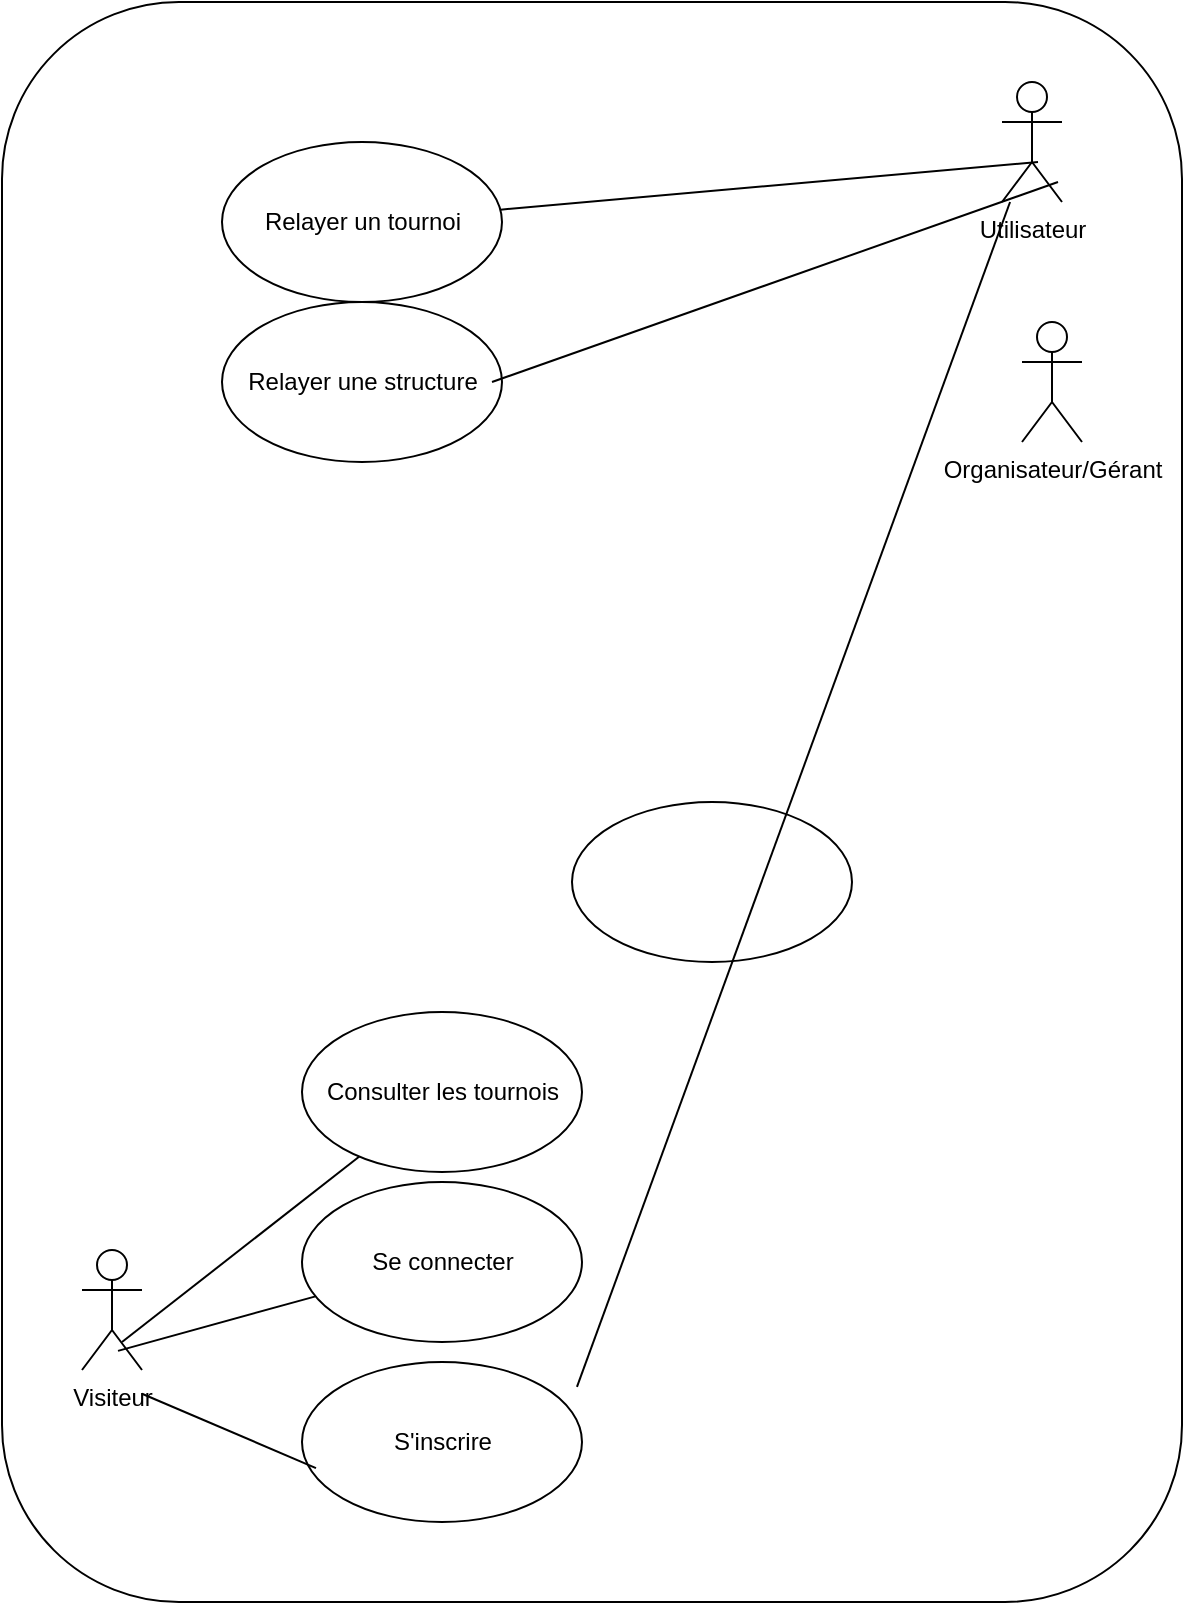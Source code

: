 <mxfile version="19.0.3" type="github"><diagram id="uTrJVzP9HY4CBqyOWLeM" name="Page-1"><mxGraphModel dx="1085" dy="585" grid="1" gridSize="10" guides="1" tooltips="1" connect="1" arrows="1" fold="1" page="1" pageScale="1" pageWidth="827" pageHeight="1169" math="0" shadow="0"><root><mxCell id="0"/><mxCell id="1" parent="0"/><mxCell id="85SZAHLezXo45Uf8RqAP-5" value="" style="rounded=1;whiteSpace=wrap;html=1;" vertex="1" parent="1"><mxGeometry x="470" y="80" width="590" height="800" as="geometry"/></mxCell><mxCell id="85SZAHLezXo45Uf8RqAP-1" value="Visiteur" style="shape=umlActor;verticalLabelPosition=bottom;verticalAlign=top;html=1;outlineConnect=0;" vertex="1" parent="1"><mxGeometry x="510" y="704" width="30" height="60" as="geometry"/></mxCell><mxCell id="85SZAHLezXo45Uf8RqAP-3" value="" style="endArrow=none;html=1;rounded=0;" edge="1" parent="1" target="85SZAHLezXo45Uf8RqAP-4"><mxGeometry width="50" height="50" relative="1" as="geometry"><mxPoint x="530" y="750" as="sourcePoint"/><mxPoint x="650" y="683.245" as="targetPoint"/></mxGeometry></mxCell><mxCell id="85SZAHLezXo45Uf8RqAP-4" value="" style="ellipse;whiteSpace=wrap;html=1;" vertex="1" parent="1"><mxGeometry x="620" y="585" width="140" height="80" as="geometry"/></mxCell><mxCell id="85SZAHLezXo45Uf8RqAP-6" value="Consulter les tournois" style="text;html=1;resizable=0;autosize=1;align=center;verticalAlign=middle;points=[];fillColor=none;strokeColor=none;rounded=0;" vertex="1" parent="1"><mxGeometry x="620" y="615" width="140" height="20" as="geometry"/></mxCell><mxCell id="85SZAHLezXo45Uf8RqAP-7" value="" style="ellipse;whiteSpace=wrap;html=1;" vertex="1" parent="1"><mxGeometry x="755" y="480" width="140" height="80" as="geometry"/></mxCell><mxCell id="85SZAHLezXo45Uf8RqAP-9" value="" style="ellipse;whiteSpace=wrap;html=1;" vertex="1" parent="1"><mxGeometry x="620" y="760" width="140" height="80" as="geometry"/></mxCell><mxCell id="85SZAHLezXo45Uf8RqAP-10" value="S'inscrire" style="text;html=1;resizable=0;autosize=1;align=center;verticalAlign=middle;points=[];fillColor=none;strokeColor=none;rounded=0;" vertex="1" parent="1"><mxGeometry x="655" y="790" width="70" height="20" as="geometry"/></mxCell><mxCell id="85SZAHLezXo45Uf8RqAP-11" value="" style="endArrow=none;html=1;rounded=0;entryX=0.05;entryY=0.663;entryDx=0;entryDy=0;entryPerimeter=0;" edge="1" parent="1" target="85SZAHLezXo45Uf8RqAP-9"><mxGeometry width="50" height="50" relative="1" as="geometry"><mxPoint x="540" y="775.86" as="sourcePoint"/><mxPoint x="813.51" y="519.995" as="targetPoint"/></mxGeometry></mxCell><mxCell id="85SZAHLezXo45Uf8RqAP-12" value="" style="ellipse;whiteSpace=wrap;html=1;" vertex="1" parent="1"><mxGeometry x="620" y="670" width="140" height="80" as="geometry"/></mxCell><mxCell id="85SZAHLezXo45Uf8RqAP-13" value="Se connecter" style="text;html=1;resizable=0;autosize=1;align=center;verticalAlign=middle;points=[];fillColor=none;strokeColor=none;rounded=0;" vertex="1" parent="1"><mxGeometry x="645" y="700" width="90" height="20" as="geometry"/></mxCell><mxCell id="85SZAHLezXo45Uf8RqAP-14" value="" style="endArrow=none;html=1;rounded=0;" edge="1" parent="1" target="85SZAHLezXo45Uf8RqAP-12"><mxGeometry width="50" height="50" relative="1" as="geometry"><mxPoint x="528" y="754.43" as="sourcePoint"/><mxPoint x="813.02" y="693.57" as="targetPoint"/></mxGeometry></mxCell><mxCell id="85SZAHLezXo45Uf8RqAP-15" value="Utilisateur" style="shape=umlActor;verticalLabelPosition=bottom;verticalAlign=top;html=1;outlineConnect=0;" vertex="1" parent="1"><mxGeometry x="970" y="120" width="30" height="60" as="geometry"/></mxCell><mxCell id="85SZAHLezXo45Uf8RqAP-17" value="" style="endArrow=none;html=1;rounded=0;" edge="1" parent="1" target="85SZAHLezXo45Uf8RqAP-18"><mxGeometry width="50" height="50" relative="1" as="geometry"><mxPoint x="988" y="160.0" as="sourcePoint"/><mxPoint x="1232.129" y="195.781" as="targetPoint"/></mxGeometry></mxCell><mxCell id="85SZAHLezXo45Uf8RqAP-18" value="" style="ellipse;whiteSpace=wrap;html=1;" vertex="1" parent="1"><mxGeometry x="580" y="150" width="140" height="80" as="geometry"/></mxCell><mxCell id="85SZAHLezXo45Uf8RqAP-19" value="Relayer un tournoi" style="text;html=1;resizable=0;autosize=1;align=center;verticalAlign=middle;points=[];fillColor=none;strokeColor=none;rounded=0;" vertex="1" parent="1"><mxGeometry x="590" y="180" width="120" height="20" as="geometry"/></mxCell><mxCell id="85SZAHLezXo45Uf8RqAP-20" value="" style="ellipse;whiteSpace=wrap;html=1;" vertex="1" parent="1"><mxGeometry x="580" y="230" width="140" height="80" as="geometry"/></mxCell><mxCell id="85SZAHLezXo45Uf8RqAP-21" value="Relayer une structure" style="text;html=1;resizable=0;autosize=1;align=center;verticalAlign=middle;points=[];fillColor=none;strokeColor=none;rounded=0;" vertex="1" parent="1"><mxGeometry x="585" y="260" width="130" height="20" as="geometry"/></mxCell><mxCell id="85SZAHLezXo45Uf8RqAP-22" value="" style="endArrow=none;html=1;rounded=0;entryX=1;entryY=0.5;entryDx=0;entryDy=0;entryPerimeter=0;" edge="1" parent="1" target="85SZAHLezXo45Uf8RqAP-21"><mxGeometry width="50" height="50" relative="1" as="geometry"><mxPoint x="998" y="170" as="sourcePoint"/><mxPoint x="1230" y="250" as="targetPoint"/></mxGeometry></mxCell><mxCell id="85SZAHLezXo45Uf8RqAP-23" value="" style="endArrow=none;html=1;rounded=0;exitX=0.982;exitY=0.156;exitDx=0;exitDy=0;exitPerimeter=0;" edge="1" parent="1" source="85SZAHLezXo45Uf8RqAP-9" target="85SZAHLezXo45Uf8RqAP-15"><mxGeometry width="50" height="50" relative="1" as="geometry"><mxPoint x="490" y="492.82" as="sourcePoint"/><mxPoint x="990" y="190" as="targetPoint"/></mxGeometry></mxCell><mxCell id="85SZAHLezXo45Uf8RqAP-25" value="&lt;div&gt;Organisateur/Gérant&lt;br&gt;&lt;/div&gt;" style="shape=umlActor;verticalLabelPosition=bottom;verticalAlign=top;html=1;outlineConnect=0;" vertex="1" parent="1"><mxGeometry x="980" y="240" width="30" height="60" as="geometry"/></mxCell></root></mxGraphModel></diagram></mxfile>